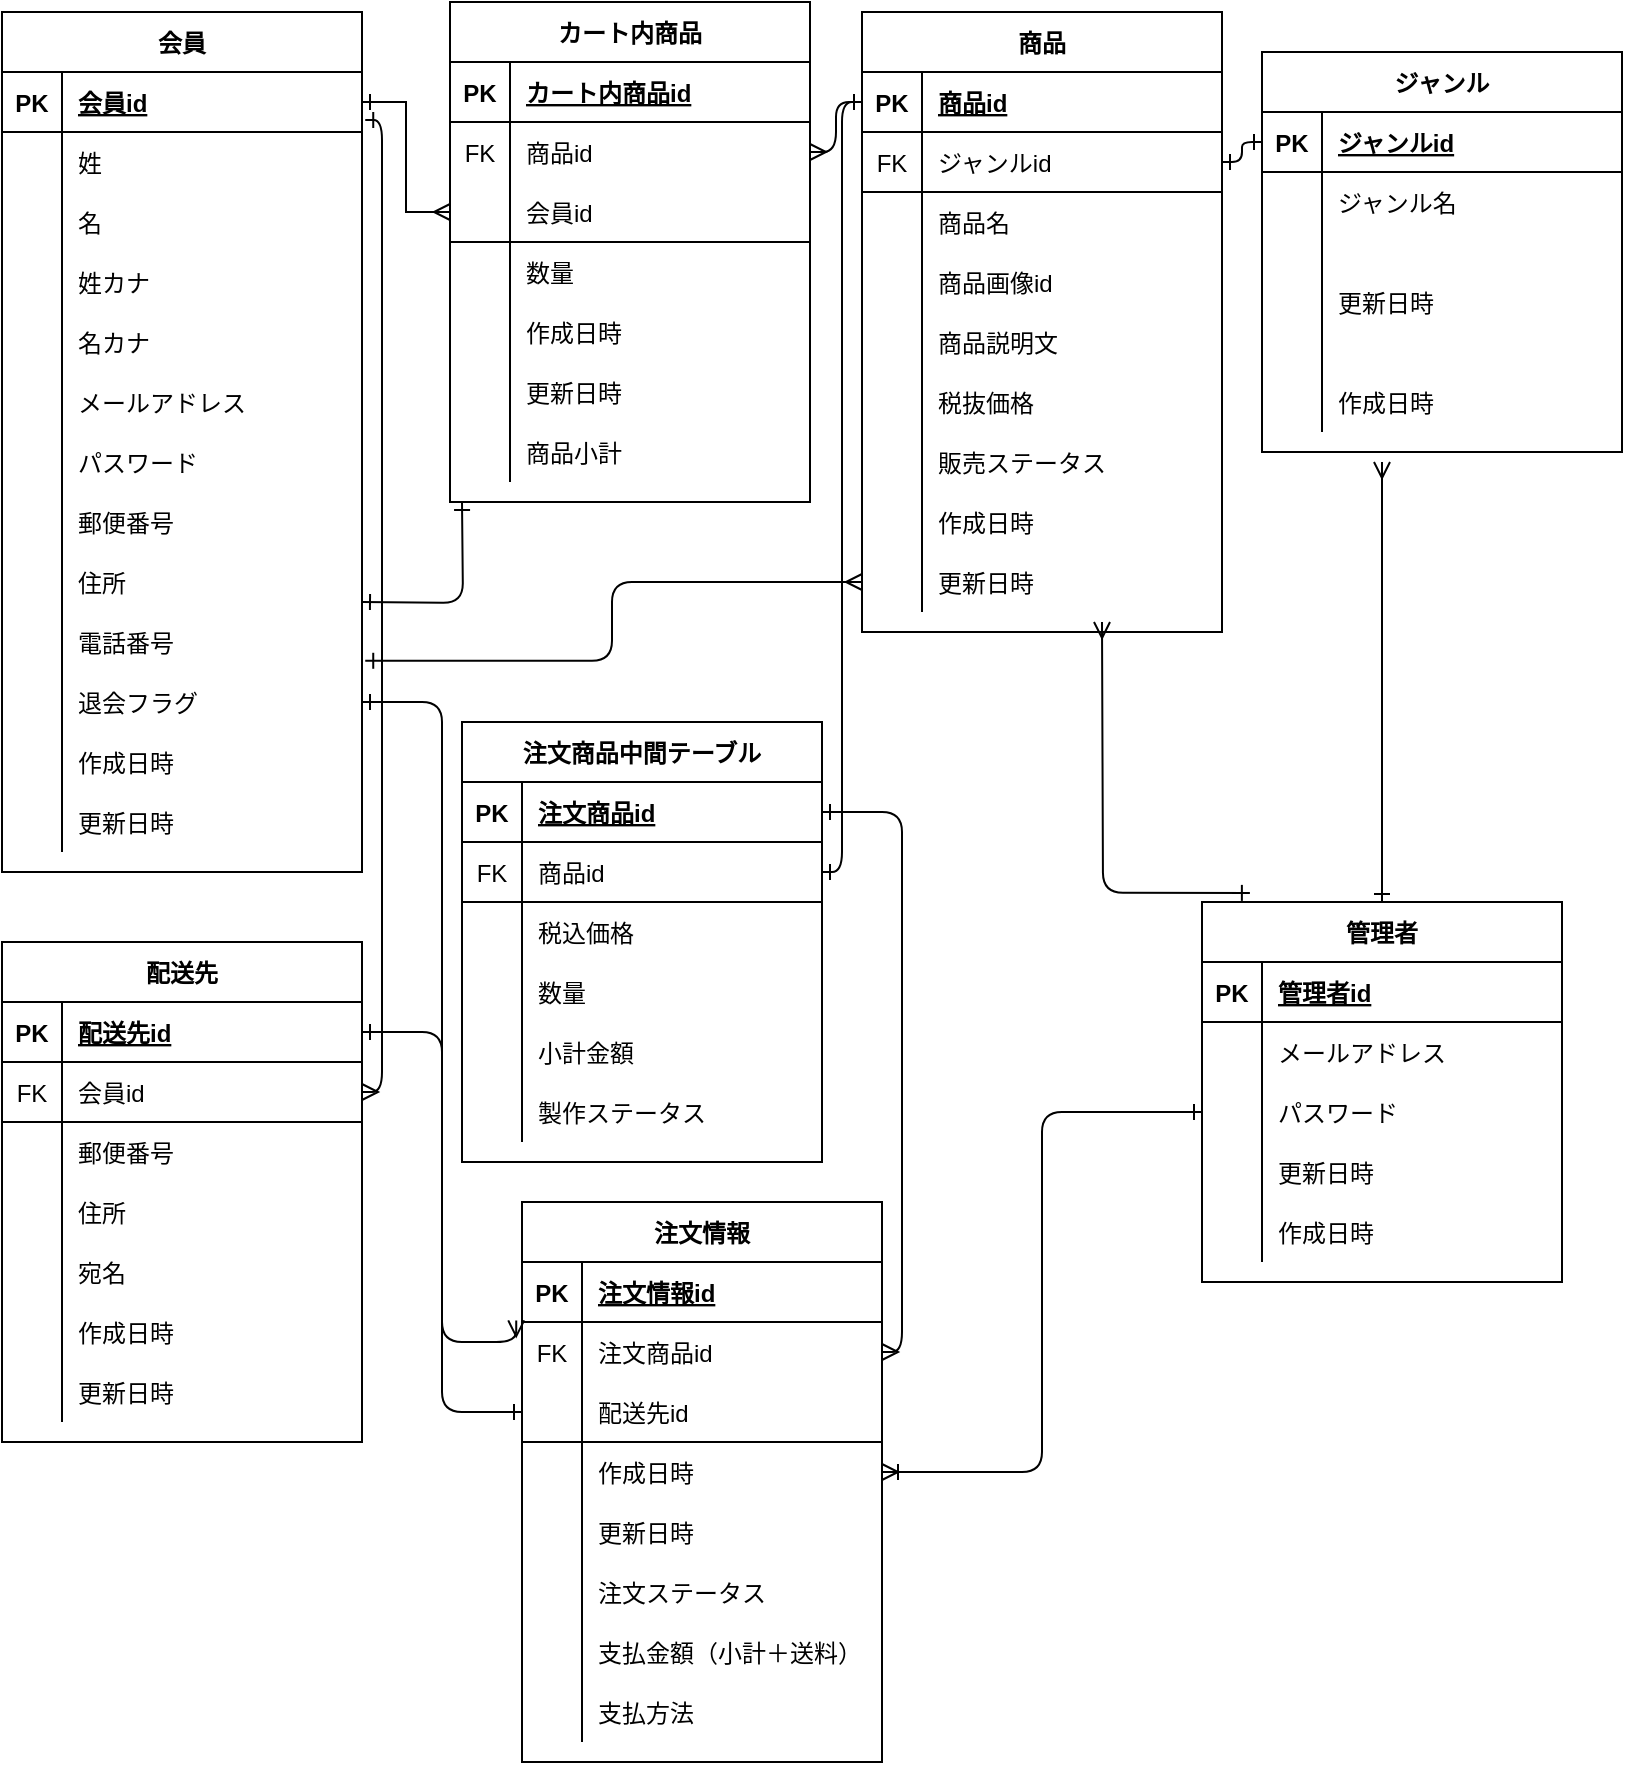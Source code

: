 <mxfile version="14.8.5" type="github">
  <diagram id="K5lIXUT32p8uXnv0bPLn" name="Page-1">
    <mxGraphModel dx="1221" dy="644" grid="1" gridSize="10" guides="1" tooltips="1" connect="1" arrows="1" fold="1" page="1" pageScale="1" pageWidth="827" pageHeight="1169" math="0" shadow="0">
      <root>
        <mxCell id="0" />
        <mxCell id="1" parent="0" />
        <mxCell id="VPEwx-q7KFhS5goN6XgM-53" value="会員" style="shape=table;startSize=30;container=1;collapsible=1;childLayout=tableLayout;fixedRows=1;rowLines=0;fontStyle=1;align=center;resizeLast=1;" vertex="1" parent="1">
          <mxGeometry x="10" y="25" width="180" height="430" as="geometry" />
        </mxCell>
        <mxCell id="VPEwx-q7KFhS5goN6XgM-54" value="" style="shape=partialRectangle;collapsible=0;dropTarget=0;pointerEvents=0;fillColor=none;top=0;left=0;bottom=1;right=0;points=[[0,0.5],[1,0.5]];portConstraint=eastwest;" vertex="1" parent="VPEwx-q7KFhS5goN6XgM-53">
          <mxGeometry y="30" width="180" height="30" as="geometry" />
        </mxCell>
        <mxCell id="VPEwx-q7KFhS5goN6XgM-55" value="PK" style="shape=partialRectangle;connectable=0;fillColor=none;top=0;left=0;bottom=0;right=0;fontStyle=1;overflow=hidden;" vertex="1" parent="VPEwx-q7KFhS5goN6XgM-54">
          <mxGeometry width="30" height="30" as="geometry" />
        </mxCell>
        <mxCell id="VPEwx-q7KFhS5goN6XgM-56" value="会員id" style="shape=partialRectangle;connectable=0;fillColor=none;top=0;left=0;bottom=0;right=0;align=left;spacingLeft=6;fontStyle=5;overflow=hidden;" vertex="1" parent="VPEwx-q7KFhS5goN6XgM-54">
          <mxGeometry x="30" width="150" height="30" as="geometry" />
        </mxCell>
        <mxCell id="VPEwx-q7KFhS5goN6XgM-57" value="" style="shape=partialRectangle;collapsible=0;dropTarget=0;pointerEvents=0;fillColor=none;top=0;left=0;bottom=0;right=0;points=[[0,0.5],[1,0.5]];portConstraint=eastwest;" vertex="1" parent="VPEwx-q7KFhS5goN6XgM-53">
          <mxGeometry y="60" width="180" height="30" as="geometry" />
        </mxCell>
        <mxCell id="VPEwx-q7KFhS5goN6XgM-58" value="" style="shape=partialRectangle;connectable=0;fillColor=none;top=0;left=0;bottom=0;right=0;editable=1;overflow=hidden;" vertex="1" parent="VPEwx-q7KFhS5goN6XgM-57">
          <mxGeometry width="30" height="30" as="geometry" />
        </mxCell>
        <mxCell id="VPEwx-q7KFhS5goN6XgM-59" value="姓" style="shape=partialRectangle;connectable=0;fillColor=none;top=0;left=0;bottom=0;right=0;align=left;spacingLeft=6;overflow=hidden;" vertex="1" parent="VPEwx-q7KFhS5goN6XgM-57">
          <mxGeometry x="30" width="150" height="30" as="geometry" />
        </mxCell>
        <mxCell id="VPEwx-q7KFhS5goN6XgM-60" value="" style="shape=partialRectangle;collapsible=0;dropTarget=0;pointerEvents=0;fillColor=none;top=0;left=0;bottom=0;right=0;points=[[0,0.5],[1,0.5]];portConstraint=eastwest;" vertex="1" parent="VPEwx-q7KFhS5goN6XgM-53">
          <mxGeometry y="90" width="180" height="30" as="geometry" />
        </mxCell>
        <mxCell id="VPEwx-q7KFhS5goN6XgM-61" value="" style="shape=partialRectangle;connectable=0;fillColor=none;top=0;left=0;bottom=0;right=0;editable=1;overflow=hidden;" vertex="1" parent="VPEwx-q7KFhS5goN6XgM-60">
          <mxGeometry width="30" height="30" as="geometry" />
        </mxCell>
        <mxCell id="VPEwx-q7KFhS5goN6XgM-62" value="名" style="shape=partialRectangle;connectable=0;fillColor=none;top=0;left=0;bottom=0;right=0;align=left;spacingLeft=6;overflow=hidden;" vertex="1" parent="VPEwx-q7KFhS5goN6XgM-60">
          <mxGeometry x="30" width="150" height="30" as="geometry" />
        </mxCell>
        <mxCell id="VPEwx-q7KFhS5goN6XgM-44" value="" style="shape=partialRectangle;collapsible=0;dropTarget=0;pointerEvents=0;fillColor=none;top=0;left=0;bottom=0;right=0;points=[[0,0.5],[1,0.5]];portConstraint=eastwest;" vertex="1" parent="VPEwx-q7KFhS5goN6XgM-53">
          <mxGeometry y="120" width="180" height="30" as="geometry" />
        </mxCell>
        <mxCell id="VPEwx-q7KFhS5goN6XgM-45" value="" style="shape=partialRectangle;connectable=0;fillColor=none;top=0;left=0;bottom=0;right=0;editable=1;overflow=hidden;" vertex="1" parent="VPEwx-q7KFhS5goN6XgM-44">
          <mxGeometry width="30" height="30" as="geometry" />
        </mxCell>
        <mxCell id="VPEwx-q7KFhS5goN6XgM-46" value="姓カナ" style="shape=partialRectangle;connectable=0;fillColor=none;top=0;left=0;bottom=0;right=0;align=left;spacingLeft=6;overflow=hidden;" vertex="1" parent="VPEwx-q7KFhS5goN6XgM-44">
          <mxGeometry x="30" width="150" height="30" as="geometry" />
        </mxCell>
        <mxCell id="VPEwx-q7KFhS5goN6XgM-47" value="" style="shape=partialRectangle;collapsible=0;dropTarget=0;pointerEvents=0;fillColor=none;top=0;left=0;bottom=0;right=0;points=[[0,0.5],[1,0.5]];portConstraint=eastwest;" vertex="1" parent="VPEwx-q7KFhS5goN6XgM-53">
          <mxGeometry y="150" width="180" height="30" as="geometry" />
        </mxCell>
        <mxCell id="VPEwx-q7KFhS5goN6XgM-48" value="" style="shape=partialRectangle;connectable=0;fillColor=none;top=0;left=0;bottom=0;right=0;editable=1;overflow=hidden;" vertex="1" parent="VPEwx-q7KFhS5goN6XgM-47">
          <mxGeometry width="30" height="30" as="geometry" />
        </mxCell>
        <mxCell id="VPEwx-q7KFhS5goN6XgM-49" value="名カナ" style="shape=partialRectangle;connectable=0;fillColor=none;top=0;left=0;bottom=0;right=0;align=left;spacingLeft=6;overflow=hidden;" vertex="1" parent="VPEwx-q7KFhS5goN6XgM-47">
          <mxGeometry x="30" width="150" height="30" as="geometry" />
        </mxCell>
        <mxCell id="VPEwx-q7KFhS5goN6XgM-50" value="" style="shape=partialRectangle;collapsible=0;dropTarget=0;pointerEvents=0;fillColor=none;top=0;left=0;bottom=0;right=0;points=[[0,0.5],[1,0.5]];portConstraint=eastwest;" vertex="1" parent="VPEwx-q7KFhS5goN6XgM-53">
          <mxGeometry y="180" width="180" height="30" as="geometry" />
        </mxCell>
        <mxCell id="VPEwx-q7KFhS5goN6XgM-51" value="" style="shape=partialRectangle;connectable=0;fillColor=none;top=0;left=0;bottom=0;right=0;editable=1;overflow=hidden;" vertex="1" parent="VPEwx-q7KFhS5goN6XgM-50">
          <mxGeometry width="30" height="30" as="geometry" />
        </mxCell>
        <mxCell id="VPEwx-q7KFhS5goN6XgM-52" value="メールアドレス" style="shape=partialRectangle;connectable=0;fillColor=none;top=0;left=0;bottom=0;right=0;align=left;spacingLeft=6;overflow=hidden;" vertex="1" parent="VPEwx-q7KFhS5goN6XgM-50">
          <mxGeometry x="30" width="150" height="30" as="geometry" />
        </mxCell>
        <mxCell id="VPEwx-q7KFhS5goN6XgM-218" style="shape=partialRectangle;collapsible=0;dropTarget=0;pointerEvents=0;fillColor=none;top=0;left=0;bottom=0;right=0;points=[[0,0.5],[1,0.5]];portConstraint=eastwest;" vertex="1" parent="VPEwx-q7KFhS5goN6XgM-53">
          <mxGeometry y="210" width="180" height="30" as="geometry" />
        </mxCell>
        <mxCell id="VPEwx-q7KFhS5goN6XgM-219" style="shape=partialRectangle;connectable=0;fillColor=none;top=0;left=0;bottom=0;right=0;editable=1;overflow=hidden;" vertex="1" parent="VPEwx-q7KFhS5goN6XgM-218">
          <mxGeometry width="30" height="30" as="geometry" />
        </mxCell>
        <mxCell id="VPEwx-q7KFhS5goN6XgM-220" value="パスワード" style="shape=partialRectangle;connectable=0;fillColor=none;top=0;left=0;bottom=0;right=0;align=left;spacingLeft=6;overflow=hidden;" vertex="1" parent="VPEwx-q7KFhS5goN6XgM-218">
          <mxGeometry x="30" width="150" height="30" as="geometry" />
        </mxCell>
        <mxCell id="VPEwx-q7KFhS5goN6XgM-215" style="shape=partialRectangle;collapsible=0;dropTarget=0;pointerEvents=0;fillColor=none;top=0;left=0;bottom=0;right=0;points=[[0,0.5],[1,0.5]];portConstraint=eastwest;" vertex="1" parent="VPEwx-q7KFhS5goN6XgM-53">
          <mxGeometry y="240" width="180" height="30" as="geometry" />
        </mxCell>
        <mxCell id="VPEwx-q7KFhS5goN6XgM-216" style="shape=partialRectangle;connectable=0;fillColor=none;top=0;left=0;bottom=0;right=0;editable=1;overflow=hidden;" vertex="1" parent="VPEwx-q7KFhS5goN6XgM-215">
          <mxGeometry width="30" height="30" as="geometry" />
        </mxCell>
        <mxCell id="VPEwx-q7KFhS5goN6XgM-217" value="郵便番号" style="shape=partialRectangle;connectable=0;fillColor=none;top=0;left=0;bottom=0;right=0;align=left;spacingLeft=6;overflow=hidden;" vertex="1" parent="VPEwx-q7KFhS5goN6XgM-215">
          <mxGeometry x="30" width="150" height="30" as="geometry" />
        </mxCell>
        <mxCell id="VPEwx-q7KFhS5goN6XgM-212" style="shape=partialRectangle;collapsible=0;dropTarget=0;pointerEvents=0;fillColor=none;top=0;left=0;bottom=0;right=0;points=[[0,0.5],[1,0.5]];portConstraint=eastwest;" vertex="1" parent="VPEwx-q7KFhS5goN6XgM-53">
          <mxGeometry y="270" width="180" height="30" as="geometry" />
        </mxCell>
        <mxCell id="VPEwx-q7KFhS5goN6XgM-213" style="shape=partialRectangle;connectable=0;fillColor=none;top=0;left=0;bottom=0;right=0;editable=1;overflow=hidden;" vertex="1" parent="VPEwx-q7KFhS5goN6XgM-212">
          <mxGeometry width="30" height="30" as="geometry" />
        </mxCell>
        <mxCell id="VPEwx-q7KFhS5goN6XgM-214" value="住所" style="shape=partialRectangle;connectable=0;fillColor=none;top=0;left=0;bottom=0;right=0;align=left;spacingLeft=6;overflow=hidden;" vertex="1" parent="VPEwx-q7KFhS5goN6XgM-212">
          <mxGeometry x="30" width="150" height="30" as="geometry" />
        </mxCell>
        <mxCell id="VPEwx-q7KFhS5goN6XgM-221" style="shape=partialRectangle;collapsible=0;dropTarget=0;pointerEvents=0;fillColor=none;top=0;left=0;bottom=0;right=0;points=[[0,0.5],[1,0.5]];portConstraint=eastwest;" vertex="1" parent="VPEwx-q7KFhS5goN6XgM-53">
          <mxGeometry y="300" width="180" height="30" as="geometry" />
        </mxCell>
        <mxCell id="VPEwx-q7KFhS5goN6XgM-222" style="shape=partialRectangle;connectable=0;fillColor=none;top=0;left=0;bottom=0;right=0;editable=1;overflow=hidden;" vertex="1" parent="VPEwx-q7KFhS5goN6XgM-221">
          <mxGeometry width="30" height="30" as="geometry" />
        </mxCell>
        <mxCell id="VPEwx-q7KFhS5goN6XgM-223" value="電話番号" style="shape=partialRectangle;connectable=0;fillColor=none;top=0;left=0;bottom=0;right=0;align=left;spacingLeft=6;overflow=hidden;" vertex="1" parent="VPEwx-q7KFhS5goN6XgM-221">
          <mxGeometry x="30" width="150" height="30" as="geometry" />
        </mxCell>
        <mxCell id="VPEwx-q7KFhS5goN6XgM-63" value="" style="shape=partialRectangle;collapsible=0;dropTarget=0;pointerEvents=0;fillColor=none;top=0;left=0;bottom=0;right=0;points=[[0,0.5],[1,0.5]];portConstraint=eastwest;" vertex="1" parent="VPEwx-q7KFhS5goN6XgM-53">
          <mxGeometry y="330" width="180" height="30" as="geometry" />
        </mxCell>
        <mxCell id="VPEwx-q7KFhS5goN6XgM-64" value="" style="shape=partialRectangle;connectable=0;fillColor=none;top=0;left=0;bottom=0;right=0;editable=1;overflow=hidden;" vertex="1" parent="VPEwx-q7KFhS5goN6XgM-63">
          <mxGeometry width="30" height="30" as="geometry" />
        </mxCell>
        <mxCell id="VPEwx-q7KFhS5goN6XgM-65" value="退会フラグ" style="shape=partialRectangle;connectable=0;fillColor=none;top=0;left=0;bottom=0;right=0;align=left;spacingLeft=6;overflow=hidden;" vertex="1" parent="VPEwx-q7KFhS5goN6XgM-63">
          <mxGeometry x="30" width="150" height="30" as="geometry" />
        </mxCell>
        <mxCell id="VPEwx-q7KFhS5goN6XgM-224" style="shape=partialRectangle;collapsible=0;dropTarget=0;pointerEvents=0;fillColor=none;top=0;left=0;bottom=0;right=0;points=[[0,0.5],[1,0.5]];portConstraint=eastwest;" vertex="1" parent="VPEwx-q7KFhS5goN6XgM-53">
          <mxGeometry y="360" width="180" height="30" as="geometry" />
        </mxCell>
        <mxCell id="VPEwx-q7KFhS5goN6XgM-225" style="shape=partialRectangle;connectable=0;fillColor=none;top=0;left=0;bottom=0;right=0;editable=1;overflow=hidden;" vertex="1" parent="VPEwx-q7KFhS5goN6XgM-224">
          <mxGeometry width="30" height="30" as="geometry" />
        </mxCell>
        <mxCell id="VPEwx-q7KFhS5goN6XgM-226" value="作成日時" style="shape=partialRectangle;connectable=0;fillColor=none;top=0;left=0;bottom=0;right=0;align=left;spacingLeft=6;overflow=hidden;" vertex="1" parent="VPEwx-q7KFhS5goN6XgM-224">
          <mxGeometry x="30" width="150" height="30" as="geometry" />
        </mxCell>
        <mxCell id="VPEwx-q7KFhS5goN6XgM-227" style="shape=partialRectangle;collapsible=0;dropTarget=0;pointerEvents=0;fillColor=none;top=0;left=0;bottom=0;right=0;points=[[0,0.5],[1,0.5]];portConstraint=eastwest;" vertex="1" parent="VPEwx-q7KFhS5goN6XgM-53">
          <mxGeometry y="390" width="180" height="30" as="geometry" />
        </mxCell>
        <mxCell id="VPEwx-q7KFhS5goN6XgM-228" style="shape=partialRectangle;connectable=0;fillColor=none;top=0;left=0;bottom=0;right=0;editable=1;overflow=hidden;" vertex="1" parent="VPEwx-q7KFhS5goN6XgM-227">
          <mxGeometry width="30" height="30" as="geometry" />
        </mxCell>
        <mxCell id="VPEwx-q7KFhS5goN6XgM-229" value="更新日時" style="shape=partialRectangle;connectable=0;fillColor=none;top=0;left=0;bottom=0;right=0;align=left;spacingLeft=6;overflow=hidden;" vertex="1" parent="VPEwx-q7KFhS5goN6XgM-227">
          <mxGeometry x="30" width="150" height="30" as="geometry" />
        </mxCell>
        <mxCell id="VPEwx-q7KFhS5goN6XgM-105" value="配送先" style="shape=table;startSize=30;container=1;collapsible=1;childLayout=tableLayout;fixedRows=1;rowLines=0;fontStyle=1;align=center;resizeLast=1;" vertex="1" parent="1">
          <mxGeometry x="10" y="490" width="180" height="250" as="geometry" />
        </mxCell>
        <mxCell id="VPEwx-q7KFhS5goN6XgM-106" value="" style="shape=partialRectangle;collapsible=0;dropTarget=0;pointerEvents=0;fillColor=none;top=0;left=0;bottom=1;right=0;points=[[0,0.5],[1,0.5]];portConstraint=eastwest;" vertex="1" parent="VPEwx-q7KFhS5goN6XgM-105">
          <mxGeometry y="30" width="180" height="30" as="geometry" />
        </mxCell>
        <mxCell id="VPEwx-q7KFhS5goN6XgM-107" value="PK" style="shape=partialRectangle;connectable=0;fillColor=none;top=0;left=0;bottom=0;right=0;fontStyle=1;overflow=hidden;" vertex="1" parent="VPEwx-q7KFhS5goN6XgM-106">
          <mxGeometry width="30" height="30" as="geometry" />
        </mxCell>
        <mxCell id="VPEwx-q7KFhS5goN6XgM-108" value="配送先id" style="shape=partialRectangle;connectable=0;fillColor=none;top=0;left=0;bottom=0;right=0;align=left;spacingLeft=6;fontStyle=5;overflow=hidden;" vertex="1" parent="VPEwx-q7KFhS5goN6XgM-106">
          <mxGeometry x="30" width="150" height="30" as="geometry" />
        </mxCell>
        <mxCell id="VPEwx-q7KFhS5goN6XgM-240" value="" style="shape=partialRectangle;collapsible=0;dropTarget=0;pointerEvents=0;fillColor=none;top=0;left=0;bottom=1;right=0;points=[[0,0.5],[1,0.5]];portConstraint=eastwest;" vertex="1" parent="VPEwx-q7KFhS5goN6XgM-105">
          <mxGeometry y="60" width="180" height="30" as="geometry" />
        </mxCell>
        <mxCell id="VPEwx-q7KFhS5goN6XgM-241" value="FK" style="shape=partialRectangle;connectable=0;fillColor=none;top=0;left=0;bottom=0;right=0;fontStyle=0;overflow=hidden;" vertex="1" parent="VPEwx-q7KFhS5goN6XgM-240">
          <mxGeometry width="30" height="30" as="geometry" />
        </mxCell>
        <mxCell id="VPEwx-q7KFhS5goN6XgM-242" value="会員id" style="shape=partialRectangle;connectable=0;fillColor=none;top=0;left=0;bottom=0;right=0;align=left;spacingLeft=6;fontStyle=0;overflow=hidden;" vertex="1" parent="VPEwx-q7KFhS5goN6XgM-240">
          <mxGeometry x="30" width="150" height="30" as="geometry" />
        </mxCell>
        <mxCell id="VPEwx-q7KFhS5goN6XgM-243" value="" style="shape=partialRectangle;collapsible=0;dropTarget=0;pointerEvents=0;fillColor=none;top=0;left=0;bottom=0;right=0;points=[[0,0.5],[1,0.5]];portConstraint=eastwest;" vertex="1" parent="VPEwx-q7KFhS5goN6XgM-105">
          <mxGeometry y="90" width="180" height="30" as="geometry" />
        </mxCell>
        <mxCell id="VPEwx-q7KFhS5goN6XgM-244" value="" style="shape=partialRectangle;connectable=0;fillColor=none;top=0;left=0;bottom=0;right=0;editable=1;overflow=hidden;" vertex="1" parent="VPEwx-q7KFhS5goN6XgM-243">
          <mxGeometry width="30" height="30" as="geometry" />
        </mxCell>
        <mxCell id="VPEwx-q7KFhS5goN6XgM-245" value="郵便番号" style="shape=partialRectangle;connectable=0;fillColor=none;top=0;left=0;bottom=0;right=0;align=left;spacingLeft=6;overflow=hidden;" vertex="1" parent="VPEwx-q7KFhS5goN6XgM-243">
          <mxGeometry x="30" width="150" height="30" as="geometry" />
        </mxCell>
        <mxCell id="VPEwx-q7KFhS5goN6XgM-246" value="" style="shape=partialRectangle;collapsible=0;dropTarget=0;pointerEvents=0;fillColor=none;top=0;left=0;bottom=0;right=0;points=[[0,0.5],[1,0.5]];portConstraint=eastwest;" vertex="1" parent="VPEwx-q7KFhS5goN6XgM-105">
          <mxGeometry y="120" width="180" height="30" as="geometry" />
        </mxCell>
        <mxCell id="VPEwx-q7KFhS5goN6XgM-247" value="" style="shape=partialRectangle;connectable=0;fillColor=none;top=0;left=0;bottom=0;right=0;editable=1;overflow=hidden;" vertex="1" parent="VPEwx-q7KFhS5goN6XgM-246">
          <mxGeometry width="30" height="30" as="geometry" />
        </mxCell>
        <mxCell id="VPEwx-q7KFhS5goN6XgM-248" value="住所" style="shape=partialRectangle;connectable=0;fillColor=none;top=0;left=0;bottom=0;right=0;align=left;spacingLeft=6;overflow=hidden;" vertex="1" parent="VPEwx-q7KFhS5goN6XgM-246">
          <mxGeometry x="30" width="150" height="30" as="geometry" />
        </mxCell>
        <mxCell id="VPEwx-q7KFhS5goN6XgM-249" value="" style="shape=partialRectangle;collapsible=0;dropTarget=0;pointerEvents=0;fillColor=none;top=0;left=0;bottom=0;right=0;points=[[0,0.5],[1,0.5]];portConstraint=eastwest;" vertex="1" parent="VPEwx-q7KFhS5goN6XgM-105">
          <mxGeometry y="150" width="180" height="30" as="geometry" />
        </mxCell>
        <mxCell id="VPEwx-q7KFhS5goN6XgM-250" value="" style="shape=partialRectangle;connectable=0;fillColor=none;top=0;left=0;bottom=0;right=0;editable=1;overflow=hidden;" vertex="1" parent="VPEwx-q7KFhS5goN6XgM-249">
          <mxGeometry width="30" height="30" as="geometry" />
        </mxCell>
        <mxCell id="VPEwx-q7KFhS5goN6XgM-251" value="宛名" style="shape=partialRectangle;connectable=0;fillColor=none;top=0;left=0;bottom=0;right=0;align=left;spacingLeft=6;overflow=hidden;" vertex="1" parent="VPEwx-q7KFhS5goN6XgM-249">
          <mxGeometry x="30" width="150" height="30" as="geometry" />
        </mxCell>
        <mxCell id="VPEwx-q7KFhS5goN6XgM-112" value="" style="shape=partialRectangle;collapsible=0;dropTarget=0;pointerEvents=0;fillColor=none;top=0;left=0;bottom=0;right=0;points=[[0,0.5],[1,0.5]];portConstraint=eastwest;" vertex="1" parent="VPEwx-q7KFhS5goN6XgM-105">
          <mxGeometry y="180" width="180" height="30" as="geometry" />
        </mxCell>
        <mxCell id="VPEwx-q7KFhS5goN6XgM-113" value="" style="shape=partialRectangle;connectable=0;fillColor=none;top=0;left=0;bottom=0;right=0;editable=1;overflow=hidden;" vertex="1" parent="VPEwx-q7KFhS5goN6XgM-112">
          <mxGeometry width="30" height="30" as="geometry" />
        </mxCell>
        <mxCell id="VPEwx-q7KFhS5goN6XgM-114" value="作成日時" style="shape=partialRectangle;connectable=0;fillColor=none;top=0;left=0;bottom=0;right=0;align=left;spacingLeft=6;overflow=hidden;" vertex="1" parent="VPEwx-q7KFhS5goN6XgM-112">
          <mxGeometry x="30" width="150" height="30" as="geometry" />
        </mxCell>
        <mxCell id="VPEwx-q7KFhS5goN6XgM-115" value="" style="shape=partialRectangle;collapsible=0;dropTarget=0;pointerEvents=0;fillColor=none;top=0;left=0;bottom=0;right=0;points=[[0,0.5],[1,0.5]];portConstraint=eastwest;" vertex="1" parent="VPEwx-q7KFhS5goN6XgM-105">
          <mxGeometry y="210" width="180" height="30" as="geometry" />
        </mxCell>
        <mxCell id="VPEwx-q7KFhS5goN6XgM-116" value="" style="shape=partialRectangle;connectable=0;fillColor=none;top=0;left=0;bottom=0;right=0;editable=1;overflow=hidden;" vertex="1" parent="VPEwx-q7KFhS5goN6XgM-115">
          <mxGeometry width="30" height="30" as="geometry" />
        </mxCell>
        <mxCell id="VPEwx-q7KFhS5goN6XgM-117" value="更新日時" style="shape=partialRectangle;connectable=0;fillColor=none;top=0;left=0;bottom=0;right=0;align=left;spacingLeft=6;overflow=hidden;" vertex="1" parent="VPEwx-q7KFhS5goN6XgM-115">
          <mxGeometry x="30" width="150" height="30" as="geometry" />
        </mxCell>
        <mxCell id="VPEwx-q7KFhS5goN6XgM-131" value="管理者" style="shape=table;startSize=30;container=1;collapsible=1;childLayout=tableLayout;fixedRows=1;rowLines=0;fontStyle=1;align=center;resizeLast=1;" vertex="1" parent="1">
          <mxGeometry x="610" y="470" width="180" height="190" as="geometry" />
        </mxCell>
        <mxCell id="VPEwx-q7KFhS5goN6XgM-132" value="" style="shape=partialRectangle;collapsible=0;dropTarget=0;pointerEvents=0;fillColor=none;top=0;left=0;bottom=1;right=0;points=[[0,0.5],[1,0.5]];portConstraint=eastwest;" vertex="1" parent="VPEwx-q7KFhS5goN6XgM-131">
          <mxGeometry y="30" width="180" height="30" as="geometry" />
        </mxCell>
        <mxCell id="VPEwx-q7KFhS5goN6XgM-133" value="PK" style="shape=partialRectangle;connectable=0;fillColor=none;top=0;left=0;bottom=0;right=0;fontStyle=1;overflow=hidden;" vertex="1" parent="VPEwx-q7KFhS5goN6XgM-132">
          <mxGeometry width="30" height="30" as="geometry" />
        </mxCell>
        <mxCell id="VPEwx-q7KFhS5goN6XgM-134" value="管理者id" style="shape=partialRectangle;connectable=0;fillColor=none;top=0;left=0;bottom=0;right=0;align=left;spacingLeft=6;fontStyle=5;overflow=hidden;" vertex="1" parent="VPEwx-q7KFhS5goN6XgM-132">
          <mxGeometry x="30" width="150" height="30" as="geometry" />
        </mxCell>
        <mxCell id="VPEwx-q7KFhS5goN6XgM-135" value="" style="shape=partialRectangle;collapsible=0;dropTarget=0;pointerEvents=0;fillColor=none;top=0;left=0;bottom=0;right=0;points=[[0,0.5],[1,0.5]];portConstraint=eastwest;" vertex="1" parent="VPEwx-q7KFhS5goN6XgM-131">
          <mxGeometry y="60" width="180" height="30" as="geometry" />
        </mxCell>
        <mxCell id="VPEwx-q7KFhS5goN6XgM-136" value="" style="shape=partialRectangle;connectable=0;fillColor=none;top=0;left=0;bottom=0;right=0;editable=1;overflow=hidden;" vertex="1" parent="VPEwx-q7KFhS5goN6XgM-135">
          <mxGeometry width="30" height="30" as="geometry" />
        </mxCell>
        <mxCell id="VPEwx-q7KFhS5goN6XgM-137" value="メールアドレス" style="shape=partialRectangle;connectable=0;fillColor=none;top=0;left=0;bottom=0;right=0;align=left;spacingLeft=6;overflow=hidden;" vertex="1" parent="VPEwx-q7KFhS5goN6XgM-135">
          <mxGeometry x="30" width="150" height="30" as="geometry" />
        </mxCell>
        <mxCell id="VPEwx-q7KFhS5goN6XgM-138" value="" style="shape=partialRectangle;collapsible=0;dropTarget=0;pointerEvents=0;fillColor=none;top=0;left=0;bottom=0;right=0;points=[[0,0.5],[1,0.5]];portConstraint=eastwest;" vertex="1" parent="VPEwx-q7KFhS5goN6XgM-131">
          <mxGeometry y="90" width="180" height="30" as="geometry" />
        </mxCell>
        <mxCell id="VPEwx-q7KFhS5goN6XgM-139" value="" style="shape=partialRectangle;connectable=0;fillColor=none;top=0;left=0;bottom=0;right=0;editable=1;overflow=hidden;" vertex="1" parent="VPEwx-q7KFhS5goN6XgM-138">
          <mxGeometry width="30" height="30" as="geometry" />
        </mxCell>
        <mxCell id="VPEwx-q7KFhS5goN6XgM-140" value="パスワード" style="shape=partialRectangle;connectable=0;fillColor=none;top=0;left=0;bottom=0;right=0;align=left;spacingLeft=6;overflow=hidden;" vertex="1" parent="VPEwx-q7KFhS5goN6XgM-138">
          <mxGeometry x="30" width="150" height="30" as="geometry" />
        </mxCell>
        <mxCell id="VPEwx-q7KFhS5goN6XgM-141" value="" style="shape=partialRectangle;collapsible=0;dropTarget=0;pointerEvents=0;fillColor=none;top=0;left=0;bottom=0;right=0;points=[[0,0.5],[1,0.5]];portConstraint=eastwest;" vertex="1" parent="VPEwx-q7KFhS5goN6XgM-131">
          <mxGeometry y="120" width="180" height="30" as="geometry" />
        </mxCell>
        <mxCell id="VPEwx-q7KFhS5goN6XgM-142" value="" style="shape=partialRectangle;connectable=0;fillColor=none;top=0;left=0;bottom=0;right=0;editable=1;overflow=hidden;" vertex="1" parent="VPEwx-q7KFhS5goN6XgM-141">
          <mxGeometry width="30" height="30" as="geometry" />
        </mxCell>
        <mxCell id="VPEwx-q7KFhS5goN6XgM-143" value="更新日時" style="shape=partialRectangle;connectable=0;fillColor=none;top=0;left=0;bottom=0;right=0;align=left;spacingLeft=6;overflow=hidden;" vertex="1" parent="VPEwx-q7KFhS5goN6XgM-141">
          <mxGeometry x="30" width="150" height="30" as="geometry" />
        </mxCell>
        <mxCell id="VPEwx-q7KFhS5goN6XgM-236" style="shape=partialRectangle;collapsible=0;dropTarget=0;pointerEvents=0;fillColor=none;top=0;left=0;bottom=0;right=0;points=[[0,0.5],[1,0.5]];portConstraint=eastwest;" vertex="1" parent="VPEwx-q7KFhS5goN6XgM-131">
          <mxGeometry y="150" width="180" height="30" as="geometry" />
        </mxCell>
        <mxCell id="VPEwx-q7KFhS5goN6XgM-237" style="shape=partialRectangle;connectable=0;fillColor=none;top=0;left=0;bottom=0;right=0;editable=1;overflow=hidden;" vertex="1" parent="VPEwx-q7KFhS5goN6XgM-236">
          <mxGeometry width="30" height="30" as="geometry" />
        </mxCell>
        <mxCell id="VPEwx-q7KFhS5goN6XgM-238" value="作成日時" style="shape=partialRectangle;connectable=0;fillColor=none;top=0;left=0;bottom=0;right=0;align=left;spacingLeft=6;overflow=hidden;" vertex="1" parent="VPEwx-q7KFhS5goN6XgM-236">
          <mxGeometry x="30" width="150" height="30" as="geometry" />
        </mxCell>
        <mxCell id="VPEwx-q7KFhS5goN6XgM-157" value="注文情報" style="shape=table;startSize=30;container=1;collapsible=1;childLayout=tableLayout;fixedRows=1;rowLines=0;fontStyle=1;align=center;resizeLast=1;" vertex="1" parent="1">
          <mxGeometry x="270" y="620" width="180" height="280" as="geometry" />
        </mxCell>
        <mxCell id="VPEwx-q7KFhS5goN6XgM-158" value="" style="shape=partialRectangle;collapsible=0;dropTarget=0;pointerEvents=0;fillColor=none;top=0;left=0;bottom=1;right=0;points=[[0,0.5],[1,0.5]];portConstraint=eastwest;" vertex="1" parent="VPEwx-q7KFhS5goN6XgM-157">
          <mxGeometry y="30" width="180" height="30" as="geometry" />
        </mxCell>
        <mxCell id="VPEwx-q7KFhS5goN6XgM-159" value="PK" style="shape=partialRectangle;connectable=0;fillColor=none;top=0;left=0;bottom=0;right=0;fontStyle=1;overflow=hidden;" vertex="1" parent="VPEwx-q7KFhS5goN6XgM-158">
          <mxGeometry width="30" height="30" as="geometry" />
        </mxCell>
        <mxCell id="VPEwx-q7KFhS5goN6XgM-160" value="注文情報id" style="shape=partialRectangle;connectable=0;fillColor=none;top=0;left=0;bottom=0;right=0;align=left;spacingLeft=6;fontStyle=5;overflow=hidden;" vertex="1" parent="VPEwx-q7KFhS5goN6XgM-158">
          <mxGeometry x="30" width="150" height="30" as="geometry" />
        </mxCell>
        <mxCell id="VPEwx-q7KFhS5goN6XgM-268" style="shape=partialRectangle;collapsible=0;dropTarget=0;pointerEvents=0;fillColor=none;top=0;left=0;bottom=0;right=0;points=[[0,0.5],[1,0.5]];portConstraint=eastwest;" vertex="1" parent="VPEwx-q7KFhS5goN6XgM-157">
          <mxGeometry y="60" width="180" height="30" as="geometry" />
        </mxCell>
        <mxCell id="VPEwx-q7KFhS5goN6XgM-269" value="FK" style="shape=partialRectangle;connectable=0;fillColor=none;top=0;left=0;bottom=0;right=0;editable=1;overflow=hidden;fontStyle=0" vertex="1" parent="VPEwx-q7KFhS5goN6XgM-268">
          <mxGeometry width="30" height="30" as="geometry" />
        </mxCell>
        <mxCell id="VPEwx-q7KFhS5goN6XgM-270" value="注文商品id" style="shape=partialRectangle;connectable=0;fillColor=none;top=0;left=0;bottom=0;right=0;align=left;spacingLeft=6;overflow=hidden;" vertex="1" parent="VPEwx-q7KFhS5goN6XgM-268">
          <mxGeometry x="30" width="150" height="30" as="geometry" />
        </mxCell>
        <mxCell id="VPEwx-q7KFhS5goN6XgM-293" value="" style="shape=partialRectangle;collapsible=0;dropTarget=0;pointerEvents=0;fillColor=none;top=0;left=0;bottom=1;right=0;points=[[0,0.5],[1,0.5]];portConstraint=eastwest;" vertex="1" parent="VPEwx-q7KFhS5goN6XgM-157">
          <mxGeometry y="90" width="180" height="30" as="geometry" />
        </mxCell>
        <mxCell id="VPEwx-q7KFhS5goN6XgM-294" value="" style="shape=partialRectangle;connectable=0;fillColor=none;top=0;left=0;bottom=0;right=0;fontStyle=1;overflow=hidden;" vertex="1" parent="VPEwx-q7KFhS5goN6XgM-293">
          <mxGeometry width="30" height="30" as="geometry" />
        </mxCell>
        <mxCell id="VPEwx-q7KFhS5goN6XgM-295" value="配送先id" style="shape=partialRectangle;connectable=0;fillColor=none;top=0;left=0;bottom=0;right=0;align=left;spacingLeft=6;fontStyle=0;overflow=hidden;" vertex="1" parent="VPEwx-q7KFhS5goN6XgM-293">
          <mxGeometry x="30" width="150" height="30" as="geometry" />
        </mxCell>
        <mxCell id="VPEwx-q7KFhS5goN6XgM-305" style="shape=partialRectangle;collapsible=0;dropTarget=0;pointerEvents=0;fillColor=none;top=0;left=0;bottom=0;right=0;points=[[0,0.5],[1,0.5]];portConstraint=eastwest;" vertex="1" parent="VPEwx-q7KFhS5goN6XgM-157">
          <mxGeometry y="120" width="180" height="30" as="geometry" />
        </mxCell>
        <mxCell id="VPEwx-q7KFhS5goN6XgM-306" style="shape=partialRectangle;connectable=0;fillColor=none;top=0;left=0;bottom=0;right=0;editable=1;overflow=hidden;" vertex="1" parent="VPEwx-q7KFhS5goN6XgM-305">
          <mxGeometry width="30" height="30" as="geometry" />
        </mxCell>
        <mxCell id="VPEwx-q7KFhS5goN6XgM-307" value="作成日時" style="shape=partialRectangle;connectable=0;fillColor=none;top=0;left=0;bottom=0;right=0;align=left;spacingLeft=6;overflow=hidden;" vertex="1" parent="VPEwx-q7KFhS5goN6XgM-305">
          <mxGeometry x="30" width="150" height="30" as="geometry" />
        </mxCell>
        <mxCell id="VPEwx-q7KFhS5goN6XgM-308" style="shape=partialRectangle;collapsible=0;dropTarget=0;pointerEvents=0;fillColor=none;top=0;left=0;bottom=0;right=0;points=[[0,0.5],[1,0.5]];portConstraint=eastwest;" vertex="1" parent="VPEwx-q7KFhS5goN6XgM-157">
          <mxGeometry y="150" width="180" height="30" as="geometry" />
        </mxCell>
        <mxCell id="VPEwx-q7KFhS5goN6XgM-309" style="shape=partialRectangle;connectable=0;fillColor=none;top=0;left=0;bottom=0;right=0;editable=1;overflow=hidden;" vertex="1" parent="VPEwx-q7KFhS5goN6XgM-308">
          <mxGeometry width="30" height="30" as="geometry" />
        </mxCell>
        <mxCell id="VPEwx-q7KFhS5goN6XgM-310" value="更新日時" style="shape=partialRectangle;connectable=0;fillColor=none;top=0;left=0;bottom=0;right=0;align=left;spacingLeft=6;overflow=hidden;" vertex="1" parent="VPEwx-q7KFhS5goN6XgM-308">
          <mxGeometry x="30" width="150" height="30" as="geometry" />
        </mxCell>
        <mxCell id="VPEwx-q7KFhS5goN6XgM-338" style="shape=partialRectangle;collapsible=0;dropTarget=0;pointerEvents=0;fillColor=none;top=0;left=0;bottom=0;right=0;points=[[0,0.5],[1,0.5]];portConstraint=eastwest;" vertex="1" parent="VPEwx-q7KFhS5goN6XgM-157">
          <mxGeometry y="180" width="180" height="30" as="geometry" />
        </mxCell>
        <mxCell id="VPEwx-q7KFhS5goN6XgM-339" style="shape=partialRectangle;connectable=0;fillColor=none;top=0;left=0;bottom=0;right=0;editable=1;overflow=hidden;" vertex="1" parent="VPEwx-q7KFhS5goN6XgM-338">
          <mxGeometry width="30" height="30" as="geometry" />
        </mxCell>
        <mxCell id="VPEwx-q7KFhS5goN6XgM-340" value="注文ステータス" style="shape=partialRectangle;connectable=0;fillColor=none;top=0;left=0;bottom=0;right=0;align=left;spacingLeft=6;overflow=hidden;" vertex="1" parent="VPEwx-q7KFhS5goN6XgM-338">
          <mxGeometry x="30" width="150" height="30" as="geometry" />
        </mxCell>
        <mxCell id="VPEwx-q7KFhS5goN6XgM-161" value="" style="shape=partialRectangle;collapsible=0;dropTarget=0;pointerEvents=0;fillColor=none;top=0;left=0;bottom=0;right=0;points=[[0,0.5],[1,0.5]];portConstraint=eastwest;" vertex="1" parent="VPEwx-q7KFhS5goN6XgM-157">
          <mxGeometry y="210" width="180" height="30" as="geometry" />
        </mxCell>
        <mxCell id="VPEwx-q7KFhS5goN6XgM-162" value="" style="shape=partialRectangle;connectable=0;fillColor=none;top=0;left=0;bottom=0;right=0;editable=1;overflow=hidden;" vertex="1" parent="VPEwx-q7KFhS5goN6XgM-161">
          <mxGeometry width="30" height="30" as="geometry" />
        </mxCell>
        <mxCell id="VPEwx-q7KFhS5goN6XgM-163" value="支払金額（小計＋送料）" style="shape=partialRectangle;connectable=0;fillColor=none;top=0;left=0;bottom=0;right=0;align=left;spacingLeft=6;overflow=hidden;" vertex="1" parent="VPEwx-q7KFhS5goN6XgM-161">
          <mxGeometry x="30" width="150" height="30" as="geometry" />
        </mxCell>
        <mxCell id="VPEwx-q7KFhS5goN6XgM-164" value="" style="shape=partialRectangle;collapsible=0;dropTarget=0;pointerEvents=0;fillColor=none;top=0;left=0;bottom=0;right=0;points=[[0,0.5],[1,0.5]];portConstraint=eastwest;" vertex="1" parent="VPEwx-q7KFhS5goN6XgM-157">
          <mxGeometry y="240" width="180" height="30" as="geometry" />
        </mxCell>
        <mxCell id="VPEwx-q7KFhS5goN6XgM-165" value="" style="shape=partialRectangle;connectable=0;fillColor=none;top=0;left=0;bottom=0;right=0;editable=1;overflow=hidden;" vertex="1" parent="VPEwx-q7KFhS5goN6XgM-164">
          <mxGeometry width="30" height="30" as="geometry" />
        </mxCell>
        <mxCell id="VPEwx-q7KFhS5goN6XgM-166" value="支払方法" style="shape=partialRectangle;connectable=0;fillColor=none;top=0;left=0;bottom=0;right=0;align=left;spacingLeft=6;overflow=hidden;" vertex="1" parent="VPEwx-q7KFhS5goN6XgM-164">
          <mxGeometry x="30" width="150" height="30" as="geometry" />
        </mxCell>
        <mxCell id="VPEwx-q7KFhS5goN6XgM-170" value="ジャンル" style="shape=table;startSize=30;container=1;collapsible=1;childLayout=tableLayout;fixedRows=1;rowLines=0;fontStyle=1;align=center;resizeLast=1;" vertex="1" parent="1">
          <mxGeometry x="640" y="45" width="180" height="200" as="geometry" />
        </mxCell>
        <mxCell id="VPEwx-q7KFhS5goN6XgM-171" value="" style="shape=partialRectangle;collapsible=0;dropTarget=0;pointerEvents=0;fillColor=none;top=0;left=0;bottom=1;right=0;points=[[0,0.5],[1,0.5]];portConstraint=eastwest;" vertex="1" parent="VPEwx-q7KFhS5goN6XgM-170">
          <mxGeometry y="30" width="180" height="30" as="geometry" />
        </mxCell>
        <mxCell id="VPEwx-q7KFhS5goN6XgM-172" value="PK" style="shape=partialRectangle;connectable=0;fillColor=none;top=0;left=0;bottom=0;right=0;fontStyle=1;overflow=hidden;" vertex="1" parent="VPEwx-q7KFhS5goN6XgM-171">
          <mxGeometry width="30" height="30" as="geometry" />
        </mxCell>
        <mxCell id="VPEwx-q7KFhS5goN6XgM-173" value="ジャンルid" style="shape=partialRectangle;connectable=0;fillColor=none;top=0;left=0;bottom=0;right=0;align=left;spacingLeft=6;fontStyle=5;overflow=hidden;" vertex="1" parent="VPEwx-q7KFhS5goN6XgM-171">
          <mxGeometry x="30" width="150" height="30" as="geometry" />
        </mxCell>
        <mxCell id="VPEwx-q7KFhS5goN6XgM-174" value="" style="shape=partialRectangle;collapsible=0;dropTarget=0;pointerEvents=0;fillColor=none;top=0;left=0;bottom=0;right=0;points=[[0,0.5],[1,0.5]];portConstraint=eastwest;" vertex="1" parent="VPEwx-q7KFhS5goN6XgM-170">
          <mxGeometry y="60" width="180" height="30" as="geometry" />
        </mxCell>
        <mxCell id="VPEwx-q7KFhS5goN6XgM-175" value="" style="shape=partialRectangle;connectable=0;fillColor=none;top=0;left=0;bottom=0;right=0;editable=1;overflow=hidden;" vertex="1" parent="VPEwx-q7KFhS5goN6XgM-174">
          <mxGeometry width="30" height="30" as="geometry" />
        </mxCell>
        <mxCell id="VPEwx-q7KFhS5goN6XgM-176" value="ジャンル名" style="shape=partialRectangle;connectable=0;fillColor=none;top=0;left=0;bottom=0;right=0;align=left;spacingLeft=6;overflow=hidden;" vertex="1" parent="VPEwx-q7KFhS5goN6XgM-174">
          <mxGeometry x="30" width="150" height="30" as="geometry" />
        </mxCell>
        <mxCell id="VPEwx-q7KFhS5goN6XgM-177" value="" style="shape=partialRectangle;collapsible=0;dropTarget=0;pointerEvents=0;fillColor=none;top=0;left=0;bottom=0;right=0;points=[[0,0.5],[1,0.5]];portConstraint=eastwest;" vertex="1" parent="VPEwx-q7KFhS5goN6XgM-170">
          <mxGeometry y="90" width="180" height="70" as="geometry" />
        </mxCell>
        <mxCell id="VPEwx-q7KFhS5goN6XgM-178" value="" style="shape=partialRectangle;connectable=0;fillColor=none;top=0;left=0;bottom=0;right=0;editable=1;overflow=hidden;" vertex="1" parent="VPEwx-q7KFhS5goN6XgM-177">
          <mxGeometry width="30" height="70" as="geometry" />
        </mxCell>
        <mxCell id="VPEwx-q7KFhS5goN6XgM-179" value="更新日時" style="shape=partialRectangle;connectable=0;fillColor=none;top=0;left=0;bottom=0;right=0;align=left;spacingLeft=6;overflow=hidden;" vertex="1" parent="VPEwx-q7KFhS5goN6XgM-177">
          <mxGeometry x="30" width="150" height="70" as="geometry" />
        </mxCell>
        <mxCell id="VPEwx-q7KFhS5goN6XgM-180" value="" style="shape=partialRectangle;collapsible=0;dropTarget=0;pointerEvents=0;fillColor=none;top=0;left=0;bottom=0;right=0;points=[[0,0.5],[1,0.5]];portConstraint=eastwest;" vertex="1" parent="VPEwx-q7KFhS5goN6XgM-170">
          <mxGeometry y="160" width="180" height="30" as="geometry" />
        </mxCell>
        <mxCell id="VPEwx-q7KFhS5goN6XgM-181" value="" style="shape=partialRectangle;connectable=0;fillColor=none;top=0;left=0;bottom=0;right=0;editable=1;overflow=hidden;" vertex="1" parent="VPEwx-q7KFhS5goN6XgM-180">
          <mxGeometry width="30" height="30" as="geometry" />
        </mxCell>
        <mxCell id="VPEwx-q7KFhS5goN6XgM-182" value="作成日時" style="shape=partialRectangle;connectable=0;fillColor=none;top=0;left=0;bottom=0;right=0;align=left;spacingLeft=6;overflow=hidden;" vertex="1" parent="VPEwx-q7KFhS5goN6XgM-180">
          <mxGeometry x="30" width="150" height="30" as="geometry" />
        </mxCell>
        <mxCell id="VPEwx-q7KFhS5goN6XgM-183" value="商品" style="shape=table;startSize=30;container=1;collapsible=1;childLayout=tableLayout;fixedRows=1;rowLines=0;fontStyle=1;align=center;resizeLast=1;" vertex="1" parent="1">
          <mxGeometry x="440" y="25" width="180" height="310" as="geometry" />
        </mxCell>
        <mxCell id="VPEwx-q7KFhS5goN6XgM-184" value="" style="shape=partialRectangle;collapsible=0;dropTarget=0;pointerEvents=0;fillColor=none;top=0;left=0;bottom=1;right=0;points=[[0,0.5],[1,0.5]];portConstraint=eastwest;" vertex="1" parent="VPEwx-q7KFhS5goN6XgM-183">
          <mxGeometry y="30" width="180" height="30" as="geometry" />
        </mxCell>
        <mxCell id="VPEwx-q7KFhS5goN6XgM-185" value="PK" style="shape=partialRectangle;connectable=0;fillColor=none;top=0;left=0;bottom=0;right=0;fontStyle=1;overflow=hidden;" vertex="1" parent="VPEwx-q7KFhS5goN6XgM-184">
          <mxGeometry width="30" height="30" as="geometry" />
        </mxCell>
        <mxCell id="VPEwx-q7KFhS5goN6XgM-186" value="商品id" style="shape=partialRectangle;connectable=0;fillColor=none;top=0;left=0;bottom=0;right=0;align=left;spacingLeft=6;fontStyle=5;overflow=hidden;" vertex="1" parent="VPEwx-q7KFhS5goN6XgM-184">
          <mxGeometry x="30" width="150" height="30" as="geometry" />
        </mxCell>
        <mxCell id="VPEwx-q7KFhS5goN6XgM-15" value="" style="shape=partialRectangle;collapsible=0;dropTarget=0;pointerEvents=0;fillColor=none;top=0;left=0;bottom=1;right=0;points=[[0,0.5],[1,0.5]];portConstraint=eastwest;" vertex="1" parent="VPEwx-q7KFhS5goN6XgM-183">
          <mxGeometry y="60" width="180" height="30" as="geometry" />
        </mxCell>
        <mxCell id="VPEwx-q7KFhS5goN6XgM-16" value="FK" style="shape=partialRectangle;connectable=0;fillColor=none;top=0;left=0;bottom=0;right=0;fontStyle=0;overflow=hidden;" vertex="1" parent="VPEwx-q7KFhS5goN6XgM-15">
          <mxGeometry width="30" height="30" as="geometry" />
        </mxCell>
        <mxCell id="VPEwx-q7KFhS5goN6XgM-17" value="ジャンルid" style="shape=partialRectangle;connectable=0;fillColor=none;top=0;left=0;bottom=0;right=0;align=left;spacingLeft=6;fontStyle=0;overflow=hidden;" vertex="1" parent="VPEwx-q7KFhS5goN6XgM-15">
          <mxGeometry x="30" width="150" height="30" as="geometry" />
        </mxCell>
        <mxCell id="VPEwx-q7KFhS5goN6XgM-18" value="" style="shape=partialRectangle;collapsible=0;dropTarget=0;pointerEvents=0;fillColor=none;top=0;left=0;bottom=0;right=0;points=[[0,0.5],[1,0.5]];portConstraint=eastwest;" vertex="1" parent="VPEwx-q7KFhS5goN6XgM-183">
          <mxGeometry y="90" width="180" height="30" as="geometry" />
        </mxCell>
        <mxCell id="VPEwx-q7KFhS5goN6XgM-19" value="" style="shape=partialRectangle;connectable=0;fillColor=none;top=0;left=0;bottom=0;right=0;editable=1;overflow=hidden;" vertex="1" parent="VPEwx-q7KFhS5goN6XgM-18">
          <mxGeometry width="30" height="30" as="geometry" />
        </mxCell>
        <mxCell id="VPEwx-q7KFhS5goN6XgM-20" value="商品名" style="shape=partialRectangle;connectable=0;fillColor=none;top=0;left=0;bottom=0;right=0;align=left;spacingLeft=6;overflow=hidden;" vertex="1" parent="VPEwx-q7KFhS5goN6XgM-18">
          <mxGeometry x="30" width="150" height="30" as="geometry" />
        </mxCell>
        <mxCell id="VPEwx-q7KFhS5goN6XgM-21" value="" style="shape=partialRectangle;collapsible=0;dropTarget=0;pointerEvents=0;fillColor=none;top=0;left=0;bottom=0;right=0;points=[[0,0.5],[1,0.5]];portConstraint=eastwest;" vertex="1" parent="VPEwx-q7KFhS5goN6XgM-183">
          <mxGeometry y="120" width="180" height="30" as="geometry" />
        </mxCell>
        <mxCell id="VPEwx-q7KFhS5goN6XgM-22" value="" style="shape=partialRectangle;connectable=0;fillColor=none;top=0;left=0;bottom=0;right=0;editable=1;overflow=hidden;" vertex="1" parent="VPEwx-q7KFhS5goN6XgM-21">
          <mxGeometry width="30" height="30" as="geometry" />
        </mxCell>
        <mxCell id="VPEwx-q7KFhS5goN6XgM-23" value="商品画像id" style="shape=partialRectangle;connectable=0;fillColor=none;top=0;left=0;bottom=0;right=0;align=left;spacingLeft=6;overflow=hidden;" vertex="1" parent="VPEwx-q7KFhS5goN6XgM-21">
          <mxGeometry x="30" width="150" height="30" as="geometry" />
        </mxCell>
        <mxCell id="VPEwx-q7KFhS5goN6XgM-24" value="" style="shape=partialRectangle;collapsible=0;dropTarget=0;pointerEvents=0;fillColor=none;top=0;left=0;bottom=0;right=0;points=[[0,0.5],[1,0.5]];portConstraint=eastwest;" vertex="1" parent="VPEwx-q7KFhS5goN6XgM-183">
          <mxGeometry y="150" width="180" height="30" as="geometry" />
        </mxCell>
        <mxCell id="VPEwx-q7KFhS5goN6XgM-25" value="" style="shape=partialRectangle;connectable=0;fillColor=none;top=0;left=0;bottom=0;right=0;editable=1;overflow=hidden;" vertex="1" parent="VPEwx-q7KFhS5goN6XgM-24">
          <mxGeometry width="30" height="30" as="geometry" />
        </mxCell>
        <mxCell id="VPEwx-q7KFhS5goN6XgM-26" value="商品説明文" style="shape=partialRectangle;connectable=0;fillColor=none;top=0;left=0;bottom=0;right=0;align=left;spacingLeft=6;overflow=hidden;" vertex="1" parent="VPEwx-q7KFhS5goN6XgM-24">
          <mxGeometry x="30" width="150" height="30" as="geometry" />
        </mxCell>
        <mxCell id="VPEwx-q7KFhS5goN6XgM-284" style="shape=partialRectangle;collapsible=0;dropTarget=0;pointerEvents=0;fillColor=none;top=0;left=0;bottom=0;right=0;points=[[0,0.5],[1,0.5]];portConstraint=eastwest;" vertex="1" parent="VPEwx-q7KFhS5goN6XgM-183">
          <mxGeometry y="180" width="180" height="30" as="geometry" />
        </mxCell>
        <mxCell id="VPEwx-q7KFhS5goN6XgM-285" style="shape=partialRectangle;connectable=0;fillColor=none;top=0;left=0;bottom=0;right=0;editable=1;overflow=hidden;" vertex="1" parent="VPEwx-q7KFhS5goN6XgM-284">
          <mxGeometry width="30" height="30" as="geometry" />
        </mxCell>
        <mxCell id="VPEwx-q7KFhS5goN6XgM-286" value="税抜価格" style="shape=partialRectangle;connectable=0;fillColor=none;top=0;left=0;bottom=0;right=0;align=left;spacingLeft=6;overflow=hidden;" vertex="1" parent="VPEwx-q7KFhS5goN6XgM-284">
          <mxGeometry x="30" width="150" height="30" as="geometry" />
        </mxCell>
        <mxCell id="VPEwx-q7KFhS5goN6XgM-233" style="shape=partialRectangle;collapsible=0;dropTarget=0;pointerEvents=0;fillColor=none;top=0;left=0;bottom=0;right=0;points=[[0,0.5],[1,0.5]];portConstraint=eastwest;" vertex="1" parent="VPEwx-q7KFhS5goN6XgM-183">
          <mxGeometry y="210" width="180" height="30" as="geometry" />
        </mxCell>
        <mxCell id="VPEwx-q7KFhS5goN6XgM-234" style="shape=partialRectangle;connectable=0;fillColor=none;top=0;left=0;bottom=0;right=0;editable=1;overflow=hidden;" vertex="1" parent="VPEwx-q7KFhS5goN6XgM-233">
          <mxGeometry width="30" height="30" as="geometry" />
        </mxCell>
        <mxCell id="VPEwx-q7KFhS5goN6XgM-235" value="販売ステータス" style="shape=partialRectangle;connectable=0;fillColor=none;top=0;left=0;bottom=0;right=0;align=left;spacingLeft=6;overflow=hidden;" vertex="1" parent="VPEwx-q7KFhS5goN6XgM-233">
          <mxGeometry x="30" width="150" height="30" as="geometry" />
        </mxCell>
        <mxCell id="VPEwx-q7KFhS5goN6XgM-230" style="shape=partialRectangle;collapsible=0;dropTarget=0;pointerEvents=0;fillColor=none;top=0;left=0;bottom=0;right=0;points=[[0,0.5],[1,0.5]];portConstraint=eastwest;" vertex="1" parent="VPEwx-q7KFhS5goN6XgM-183">
          <mxGeometry y="240" width="180" height="30" as="geometry" />
        </mxCell>
        <mxCell id="VPEwx-q7KFhS5goN6XgM-231" style="shape=partialRectangle;connectable=0;fillColor=none;top=0;left=0;bottom=0;right=0;editable=1;overflow=hidden;" vertex="1" parent="VPEwx-q7KFhS5goN6XgM-230">
          <mxGeometry width="30" height="30" as="geometry" />
        </mxCell>
        <mxCell id="VPEwx-q7KFhS5goN6XgM-232" value="作成日時" style="shape=partialRectangle;connectable=0;fillColor=none;top=0;left=0;bottom=0;right=0;align=left;spacingLeft=6;overflow=hidden;" vertex="1" parent="VPEwx-q7KFhS5goN6XgM-230">
          <mxGeometry x="30" width="150" height="30" as="geometry" />
        </mxCell>
        <mxCell id="VPEwx-q7KFhS5goN6XgM-193" value="" style="shape=partialRectangle;collapsible=0;dropTarget=0;pointerEvents=0;fillColor=none;top=0;left=0;bottom=0;right=0;points=[[0,0.5],[1,0.5]];portConstraint=eastwest;" vertex="1" parent="VPEwx-q7KFhS5goN6XgM-183">
          <mxGeometry y="270" width="180" height="30" as="geometry" />
        </mxCell>
        <mxCell id="VPEwx-q7KFhS5goN6XgM-194" value="" style="shape=partialRectangle;connectable=0;fillColor=none;top=0;left=0;bottom=0;right=0;editable=1;overflow=hidden;" vertex="1" parent="VPEwx-q7KFhS5goN6XgM-193">
          <mxGeometry width="30" height="30" as="geometry" />
        </mxCell>
        <mxCell id="VPEwx-q7KFhS5goN6XgM-195" value="更新日時" style="shape=partialRectangle;connectable=0;fillColor=none;top=0;left=0;bottom=0;right=0;align=left;spacingLeft=6;overflow=hidden;" vertex="1" parent="VPEwx-q7KFhS5goN6XgM-193">
          <mxGeometry x="30" width="150" height="30" as="geometry" />
        </mxCell>
        <mxCell id="VPEwx-q7KFhS5goN6XgM-196" value="カート内商品" style="shape=table;startSize=30;container=1;collapsible=1;childLayout=tableLayout;fixedRows=1;rowLines=0;fontStyle=1;align=center;resizeLast=1;" vertex="1" parent="1">
          <mxGeometry x="234" y="20" width="180" height="250" as="geometry" />
        </mxCell>
        <mxCell id="VPEwx-q7KFhS5goN6XgM-197" value="" style="shape=partialRectangle;collapsible=0;dropTarget=0;pointerEvents=0;fillColor=none;top=0;left=0;bottom=1;right=0;points=[[0,0.5],[1,0.5]];portConstraint=eastwest;" vertex="1" parent="VPEwx-q7KFhS5goN6XgM-196">
          <mxGeometry y="30" width="180" height="30" as="geometry" />
        </mxCell>
        <mxCell id="VPEwx-q7KFhS5goN6XgM-198" value="PK" style="shape=partialRectangle;connectable=0;fillColor=none;top=0;left=0;bottom=0;right=0;fontStyle=1;overflow=hidden;" vertex="1" parent="VPEwx-q7KFhS5goN6XgM-197">
          <mxGeometry width="30" height="30" as="geometry" />
        </mxCell>
        <mxCell id="VPEwx-q7KFhS5goN6XgM-199" value="カート内商品id" style="shape=partialRectangle;connectable=0;fillColor=none;top=0;left=0;bottom=0;right=0;align=left;spacingLeft=6;fontStyle=5;overflow=hidden;" vertex="1" parent="VPEwx-q7KFhS5goN6XgM-197">
          <mxGeometry x="30" width="150" height="30" as="geometry" />
        </mxCell>
        <mxCell id="VPEwx-q7KFhS5goN6XgM-209" style="shape=partialRectangle;collapsible=0;dropTarget=0;pointerEvents=0;fillColor=none;top=0;left=0;bottom=0;right=0;points=[[0,0.5],[1,0.5]];portConstraint=eastwest;" vertex="1" parent="VPEwx-q7KFhS5goN6XgM-196">
          <mxGeometry y="60" width="180" height="30" as="geometry" />
        </mxCell>
        <mxCell id="VPEwx-q7KFhS5goN6XgM-210" value="FK" style="shape=partialRectangle;connectable=0;fillColor=none;top=0;left=0;bottom=0;right=0;editable=1;overflow=hidden;" vertex="1" parent="VPEwx-q7KFhS5goN6XgM-209">
          <mxGeometry width="30" height="30" as="geometry" />
        </mxCell>
        <mxCell id="VPEwx-q7KFhS5goN6XgM-211" value="商品id" style="shape=partialRectangle;connectable=0;fillColor=none;top=0;left=0;bottom=0;right=0;align=left;spacingLeft=6;overflow=hidden;" vertex="1" parent="VPEwx-q7KFhS5goN6XgM-209">
          <mxGeometry x="30" width="150" height="30" as="geometry" />
        </mxCell>
        <mxCell id="VPEwx-q7KFhS5goN6XgM-28" value="" style="shape=partialRectangle;collapsible=0;dropTarget=0;pointerEvents=0;fillColor=none;top=0;left=0;bottom=1;right=0;points=[[0,0.5],[1,0.5]];portConstraint=eastwest;" vertex="1" parent="VPEwx-q7KFhS5goN6XgM-196">
          <mxGeometry y="90" width="180" height="30" as="geometry" />
        </mxCell>
        <mxCell id="VPEwx-q7KFhS5goN6XgM-29" value="" style="shape=partialRectangle;connectable=0;fillColor=none;top=0;left=0;bottom=0;right=0;fontStyle=1;overflow=hidden;" vertex="1" parent="VPEwx-q7KFhS5goN6XgM-28">
          <mxGeometry width="30" height="30" as="geometry" />
        </mxCell>
        <mxCell id="VPEwx-q7KFhS5goN6XgM-30" value="会員id" style="shape=partialRectangle;connectable=0;fillColor=none;top=0;left=0;bottom=0;right=0;align=left;spacingLeft=6;fontStyle=0;overflow=hidden;" vertex="1" parent="VPEwx-q7KFhS5goN6XgM-28">
          <mxGeometry x="30" width="150" height="30" as="geometry" />
        </mxCell>
        <mxCell id="VPEwx-q7KFhS5goN6XgM-31" value="" style="shape=partialRectangle;collapsible=0;dropTarget=0;pointerEvents=0;fillColor=none;top=0;left=0;bottom=0;right=0;points=[[0,0.5],[1,0.5]];portConstraint=eastwest;" vertex="1" parent="VPEwx-q7KFhS5goN6XgM-196">
          <mxGeometry y="120" width="180" height="30" as="geometry" />
        </mxCell>
        <mxCell id="VPEwx-q7KFhS5goN6XgM-32" value="" style="shape=partialRectangle;connectable=0;fillColor=none;top=0;left=0;bottom=0;right=0;editable=1;overflow=hidden;" vertex="1" parent="VPEwx-q7KFhS5goN6XgM-31">
          <mxGeometry width="30" height="30" as="geometry" />
        </mxCell>
        <mxCell id="VPEwx-q7KFhS5goN6XgM-33" value="数量" style="shape=partialRectangle;connectable=0;fillColor=none;top=0;left=0;bottom=0;right=0;align=left;spacingLeft=6;overflow=hidden;" vertex="1" parent="VPEwx-q7KFhS5goN6XgM-31">
          <mxGeometry x="30" width="150" height="30" as="geometry" />
        </mxCell>
        <mxCell id="VPEwx-q7KFhS5goN6XgM-34" value="" style="shape=partialRectangle;collapsible=0;dropTarget=0;pointerEvents=0;fillColor=none;top=0;left=0;bottom=0;right=0;points=[[0,0.5],[1,0.5]];portConstraint=eastwest;" vertex="1" parent="VPEwx-q7KFhS5goN6XgM-196">
          <mxGeometry y="150" width="180" height="30" as="geometry" />
        </mxCell>
        <mxCell id="VPEwx-q7KFhS5goN6XgM-35" value="" style="shape=partialRectangle;connectable=0;fillColor=none;top=0;left=0;bottom=0;right=0;editable=1;overflow=hidden;" vertex="1" parent="VPEwx-q7KFhS5goN6XgM-34">
          <mxGeometry width="30" height="30" as="geometry" />
        </mxCell>
        <mxCell id="VPEwx-q7KFhS5goN6XgM-36" value="作成日時" style="shape=partialRectangle;connectable=0;fillColor=none;top=0;left=0;bottom=0;right=0;align=left;spacingLeft=6;overflow=hidden;" vertex="1" parent="VPEwx-q7KFhS5goN6XgM-34">
          <mxGeometry x="30" width="150" height="30" as="geometry" />
        </mxCell>
        <mxCell id="VPEwx-q7KFhS5goN6XgM-37" value="" style="shape=partialRectangle;collapsible=0;dropTarget=0;pointerEvents=0;fillColor=none;top=0;left=0;bottom=0;right=0;points=[[0,0.5],[1,0.5]];portConstraint=eastwest;" vertex="1" parent="VPEwx-q7KFhS5goN6XgM-196">
          <mxGeometry y="180" width="180" height="30" as="geometry" />
        </mxCell>
        <mxCell id="VPEwx-q7KFhS5goN6XgM-38" value="" style="shape=partialRectangle;connectable=0;fillColor=none;top=0;left=0;bottom=0;right=0;editable=1;overflow=hidden;" vertex="1" parent="VPEwx-q7KFhS5goN6XgM-37">
          <mxGeometry width="30" height="30" as="geometry" />
        </mxCell>
        <mxCell id="VPEwx-q7KFhS5goN6XgM-39" value="更新日時" style="shape=partialRectangle;connectable=0;fillColor=none;top=0;left=0;bottom=0;right=0;align=left;spacingLeft=6;overflow=hidden;" vertex="1" parent="VPEwx-q7KFhS5goN6XgM-37">
          <mxGeometry x="30" width="150" height="30" as="geometry" />
        </mxCell>
        <mxCell id="VPEwx-q7KFhS5goN6XgM-281" style="shape=partialRectangle;collapsible=0;dropTarget=0;pointerEvents=0;fillColor=none;top=0;left=0;bottom=0;right=0;points=[[0,0.5],[1,0.5]];portConstraint=eastwest;" vertex="1" parent="VPEwx-q7KFhS5goN6XgM-196">
          <mxGeometry y="210" width="180" height="30" as="geometry" />
        </mxCell>
        <mxCell id="VPEwx-q7KFhS5goN6XgM-282" style="shape=partialRectangle;connectable=0;fillColor=none;top=0;left=0;bottom=0;right=0;editable=1;overflow=hidden;" vertex="1" parent="VPEwx-q7KFhS5goN6XgM-281">
          <mxGeometry width="30" height="30" as="geometry" />
        </mxCell>
        <mxCell id="VPEwx-q7KFhS5goN6XgM-283" value="商品小計" style="shape=partialRectangle;connectable=0;fillColor=none;top=0;left=0;bottom=0;right=0;align=left;spacingLeft=6;overflow=hidden;" vertex="1" parent="VPEwx-q7KFhS5goN6XgM-281">
          <mxGeometry x="30" width="150" height="30" as="geometry" />
        </mxCell>
        <mxCell id="VPEwx-q7KFhS5goN6XgM-287" value="" style="endArrow=ERmany;html=1;exitX=1;exitY=0.5;exitDx=0;exitDy=0;entryX=-0.016;entryY=0.973;entryDx=0;entryDy=0;entryPerimeter=0;endFill=0;startArrow=ERone;startFill=0;edgeStyle=orthogonalEdgeStyle;" edge="1" parent="1" source="VPEwx-q7KFhS5goN6XgM-63" target="VPEwx-q7KFhS5goN6XgM-158">
          <mxGeometry width="50" height="50" relative="1" as="geometry">
            <mxPoint x="390" y="490" as="sourcePoint" />
            <mxPoint x="440" y="440" as="targetPoint" />
          </mxGeometry>
        </mxCell>
        <mxCell id="VPEwx-q7KFhS5goN6XgM-289" value="" style="endArrow=ERone;html=1;endFill=0;startArrow=ERone;startFill=0;edgeStyle=orthogonalEdgeStyle;" edge="1" parent="1">
          <mxGeometry width="50" height="50" relative="1" as="geometry">
            <mxPoint x="190" y="320" as="sourcePoint" />
            <mxPoint x="240" y="270" as="targetPoint" />
          </mxGeometry>
        </mxCell>
        <mxCell id="VPEwx-q7KFhS5goN6XgM-311" value="" style="endArrow=ERmany;html=1;entryX=0;entryY=0.5;entryDx=0;entryDy=0;exitX=1.009;exitY=0.813;exitDx=0;exitDy=0;exitPerimeter=0;startArrow=ERone;startFill=0;endFill=0;edgeStyle=orthogonalEdgeStyle;" edge="1" parent="1" source="VPEwx-q7KFhS5goN6XgM-221" target="VPEwx-q7KFhS5goN6XgM-193">
          <mxGeometry width="50" height="50" relative="1" as="geometry">
            <mxPoint x="220" y="360" as="sourcePoint" />
            <mxPoint x="270" y="310" as="targetPoint" />
          </mxGeometry>
        </mxCell>
        <mxCell id="VPEwx-q7KFhS5goN6XgM-312" value="" style="endArrow=ERone;html=1;exitX=1;exitY=0.5;exitDx=0;exitDy=0;startArrow=ERmany;startFill=0;endFill=0;edgeStyle=orthogonalEdgeStyle;entryX=1.009;entryY=0.8;entryDx=0;entryDy=0;entryPerimeter=0;" edge="1" parent="1" source="VPEwx-q7KFhS5goN6XgM-240" target="VPEwx-q7KFhS5goN6XgM-54">
          <mxGeometry width="50" height="50" relative="1" as="geometry">
            <mxPoint x="390" y="390" as="sourcePoint" />
            <mxPoint x="220" y="160" as="targetPoint" />
          </mxGeometry>
        </mxCell>
        <mxCell id="VPEwx-q7KFhS5goN6XgM-313" value="" style="endArrow=ERmany;html=1;exitX=0.133;exitY=-0.024;exitDx=0;exitDy=0;exitPerimeter=0;startArrow=ERone;startFill=0;endFill=0;edgeStyle=orthogonalEdgeStyle;" edge="1" parent="1" source="VPEwx-q7KFhS5goN6XgM-131">
          <mxGeometry width="50" height="50" relative="1" as="geometry">
            <mxPoint x="560" y="430" as="sourcePoint" />
            <mxPoint x="560" y="330" as="targetPoint" />
          </mxGeometry>
        </mxCell>
        <mxCell id="VPEwx-q7KFhS5goN6XgM-314" value="" style="endArrow=ERone;html=1;entryX=0;entryY=0.5;entryDx=0;entryDy=0;exitX=1;exitY=0.5;exitDx=0;exitDy=0;startArrow=ERone;startFill=0;endFill=0;edgeStyle=orthogonalEdgeStyle;" edge="1" parent="1" source="VPEwx-q7KFhS5goN6XgM-15" target="VPEwx-q7KFhS5goN6XgM-171">
          <mxGeometry width="50" height="50" relative="1" as="geometry">
            <mxPoint x="390" y="290" as="sourcePoint" />
            <mxPoint x="440" y="240" as="targetPoint" />
          </mxGeometry>
        </mxCell>
        <mxCell id="VPEwx-q7KFhS5goN6XgM-315" value="" style="endArrow=ERone;html=1;entryX=0;entryY=0.5;entryDx=0;entryDy=0;exitX=1;exitY=0.5;exitDx=0;exitDy=0;endFill=0;edgeStyle=orthogonalEdgeStyle;startArrow=ERmany;startFill=0;" edge="1" parent="1" source="VPEwx-q7KFhS5goN6XgM-209" target="VPEwx-q7KFhS5goN6XgM-184">
          <mxGeometry width="50" height="50" relative="1" as="geometry">
            <mxPoint x="390" y="260" as="sourcePoint" />
            <mxPoint x="440" y="210" as="targetPoint" />
          </mxGeometry>
        </mxCell>
        <mxCell id="VPEwx-q7KFhS5goN6XgM-317" style="edgeStyle=orthogonalEdgeStyle;rounded=0;orthogonalLoop=1;jettySize=auto;html=1;exitX=1;exitY=0.5;exitDx=0;exitDy=0;entryX=0;entryY=0.5;entryDx=0;entryDy=0;startArrow=ERone;startFill=0;endArrow=ERmany;endFill=0;" edge="1" parent="1" source="VPEwx-q7KFhS5goN6XgM-54" target="VPEwx-q7KFhS5goN6XgM-28">
          <mxGeometry relative="1" as="geometry" />
        </mxCell>
        <mxCell id="VPEwx-q7KFhS5goN6XgM-319" value="" style="endArrow=ERmany;html=1;edgeStyle=orthogonalEdgeStyle;startArrow=ERone;startFill=0;endFill=0;" edge="1" parent="1" source="VPEwx-q7KFhS5goN6XgM-131">
          <mxGeometry width="50" height="50" relative="1" as="geometry">
            <mxPoint x="700" y="460" as="sourcePoint" />
            <mxPoint x="700" y="250" as="targetPoint" />
          </mxGeometry>
        </mxCell>
        <mxCell id="VPEwx-q7KFhS5goN6XgM-321" value="" style="endArrow=ERone;html=1;entryX=0;entryY=0.5;entryDx=0;entryDy=0;exitX=1;exitY=0.5;exitDx=0;exitDy=0;startArrow=ERoneToMany;startFill=0;endFill=0;edgeStyle=orthogonalEdgeStyle;" edge="1" parent="1" source="VPEwx-q7KFhS5goN6XgM-305" target="VPEwx-q7KFhS5goN6XgM-138">
          <mxGeometry width="50" height="50" relative="1" as="geometry">
            <mxPoint x="390" y="560" as="sourcePoint" />
            <mxPoint x="440" y="510" as="targetPoint" />
          </mxGeometry>
        </mxCell>
        <mxCell id="VPEwx-q7KFhS5goN6XgM-324" value="" style="endArrow=ERone;html=1;edgeStyle=orthogonalEdgeStyle;exitX=1;exitY=0.5;exitDx=0;exitDy=0;entryX=0;entryY=0.5;entryDx=0;entryDy=0;startArrow=ERone;startFill=0;endFill=0;" edge="1" parent="1" source="VPEwx-q7KFhS5goN6XgM-106" target="VPEwx-q7KFhS5goN6XgM-293">
          <mxGeometry width="50" height="50" relative="1" as="geometry">
            <mxPoint x="390" y="460" as="sourcePoint" />
            <mxPoint x="450" y="430" as="targetPoint" />
          </mxGeometry>
        </mxCell>
        <mxCell id="VPEwx-q7KFhS5goN6XgM-325" value="注文商品中間テーブル" style="shape=table;startSize=30;container=1;collapsible=1;childLayout=tableLayout;fixedRows=1;rowLines=0;fontStyle=1;align=center;resizeLast=1;strokeColor=#000000;" vertex="1" parent="1">
          <mxGeometry x="240" y="380" width="180" height="220" as="geometry" />
        </mxCell>
        <mxCell id="VPEwx-q7KFhS5goN6XgM-326" value="" style="shape=partialRectangle;collapsible=0;dropTarget=0;pointerEvents=0;fillColor=none;top=0;left=0;bottom=1;right=0;points=[[0,0.5],[1,0.5]];portConstraint=eastwest;" vertex="1" parent="VPEwx-q7KFhS5goN6XgM-325">
          <mxGeometry y="30" width="180" height="30" as="geometry" />
        </mxCell>
        <mxCell id="VPEwx-q7KFhS5goN6XgM-327" value="PK" style="shape=partialRectangle;connectable=0;fillColor=none;top=0;left=0;bottom=0;right=0;fontStyle=1;overflow=hidden;" vertex="1" parent="VPEwx-q7KFhS5goN6XgM-326">
          <mxGeometry width="30" height="30" as="geometry" />
        </mxCell>
        <mxCell id="VPEwx-q7KFhS5goN6XgM-328" value="注文商品id" style="shape=partialRectangle;connectable=0;fillColor=none;top=0;left=0;bottom=0;right=0;align=left;spacingLeft=6;fontStyle=5;overflow=hidden;" vertex="1" parent="VPEwx-q7KFhS5goN6XgM-326">
          <mxGeometry x="30" width="150" height="30" as="geometry" />
        </mxCell>
        <mxCell id="VPEwx-q7KFhS5goN6XgM-344" style="shape=partialRectangle;collapsible=0;dropTarget=0;pointerEvents=0;fillColor=none;top=0;left=0;bottom=1;right=0;points=[[0,0.5],[1,0.5]];portConstraint=eastwest;" vertex="1" parent="VPEwx-q7KFhS5goN6XgM-325">
          <mxGeometry y="60" width="180" height="30" as="geometry" />
        </mxCell>
        <mxCell id="VPEwx-q7KFhS5goN6XgM-345" value="FK" style="shape=partialRectangle;connectable=0;fillColor=none;top=0;left=0;bottom=0;right=0;fontStyle=0;overflow=hidden;" vertex="1" parent="VPEwx-q7KFhS5goN6XgM-344">
          <mxGeometry width="30" height="30" as="geometry" />
        </mxCell>
        <mxCell id="VPEwx-q7KFhS5goN6XgM-346" value="商品id" style="shape=partialRectangle;connectable=0;fillColor=none;top=0;left=0;bottom=0;right=0;align=left;spacingLeft=6;fontStyle=0;overflow=hidden;" vertex="1" parent="VPEwx-q7KFhS5goN6XgM-344">
          <mxGeometry x="30" width="150" height="30" as="geometry" />
        </mxCell>
        <mxCell id="VPEwx-q7KFhS5goN6XgM-329" value="" style="shape=partialRectangle;collapsible=0;dropTarget=0;pointerEvents=0;fillColor=none;top=0;left=0;bottom=0;right=0;points=[[0,0.5],[1,0.5]];portConstraint=eastwest;" vertex="1" parent="VPEwx-q7KFhS5goN6XgM-325">
          <mxGeometry y="90" width="180" height="30" as="geometry" />
        </mxCell>
        <mxCell id="VPEwx-q7KFhS5goN6XgM-330" value="" style="shape=partialRectangle;connectable=0;fillColor=none;top=0;left=0;bottom=0;right=0;editable=1;overflow=hidden;" vertex="1" parent="VPEwx-q7KFhS5goN6XgM-329">
          <mxGeometry width="30" height="30" as="geometry" />
        </mxCell>
        <mxCell id="VPEwx-q7KFhS5goN6XgM-331" value="税込価格" style="shape=partialRectangle;connectable=0;fillColor=none;top=0;left=0;bottom=0;right=0;align=left;spacingLeft=6;overflow=hidden;" vertex="1" parent="VPEwx-q7KFhS5goN6XgM-329">
          <mxGeometry x="30" width="150" height="30" as="geometry" />
        </mxCell>
        <mxCell id="VPEwx-q7KFhS5goN6XgM-332" value="" style="shape=partialRectangle;collapsible=0;dropTarget=0;pointerEvents=0;fillColor=none;top=0;left=0;bottom=0;right=0;points=[[0,0.5],[1,0.5]];portConstraint=eastwest;" vertex="1" parent="VPEwx-q7KFhS5goN6XgM-325">
          <mxGeometry y="120" width="180" height="30" as="geometry" />
        </mxCell>
        <mxCell id="VPEwx-q7KFhS5goN6XgM-333" value="" style="shape=partialRectangle;connectable=0;fillColor=none;top=0;left=0;bottom=0;right=0;editable=1;overflow=hidden;" vertex="1" parent="VPEwx-q7KFhS5goN6XgM-332">
          <mxGeometry width="30" height="30" as="geometry" />
        </mxCell>
        <mxCell id="VPEwx-q7KFhS5goN6XgM-334" value="数量" style="shape=partialRectangle;connectable=0;fillColor=none;top=0;left=0;bottom=0;right=0;align=left;spacingLeft=6;overflow=hidden;" vertex="1" parent="VPEwx-q7KFhS5goN6XgM-332">
          <mxGeometry x="30" width="150" height="30" as="geometry" />
        </mxCell>
        <mxCell id="VPEwx-q7KFhS5goN6XgM-335" value="" style="shape=partialRectangle;collapsible=0;dropTarget=0;pointerEvents=0;fillColor=none;top=0;left=0;bottom=0;right=0;points=[[0,0.5],[1,0.5]];portConstraint=eastwest;" vertex="1" parent="VPEwx-q7KFhS5goN6XgM-325">
          <mxGeometry y="150" width="180" height="30" as="geometry" />
        </mxCell>
        <mxCell id="VPEwx-q7KFhS5goN6XgM-336" value="" style="shape=partialRectangle;connectable=0;fillColor=none;top=0;left=0;bottom=0;right=0;editable=1;overflow=hidden;" vertex="1" parent="VPEwx-q7KFhS5goN6XgM-335">
          <mxGeometry width="30" height="30" as="geometry" />
        </mxCell>
        <mxCell id="VPEwx-q7KFhS5goN6XgM-337" value="小計金額" style="shape=partialRectangle;connectable=0;fillColor=none;top=0;left=0;bottom=0;right=0;align=left;spacingLeft=6;overflow=hidden;" vertex="1" parent="VPEwx-q7KFhS5goN6XgM-335">
          <mxGeometry x="30" width="150" height="30" as="geometry" />
        </mxCell>
        <mxCell id="VPEwx-q7KFhS5goN6XgM-347" style="shape=partialRectangle;collapsible=0;dropTarget=0;pointerEvents=0;fillColor=none;top=0;left=0;bottom=0;right=0;points=[[0,0.5],[1,0.5]];portConstraint=eastwest;" vertex="1" parent="VPEwx-q7KFhS5goN6XgM-325">
          <mxGeometry y="180" width="180" height="30" as="geometry" />
        </mxCell>
        <mxCell id="VPEwx-q7KFhS5goN6XgM-348" style="shape=partialRectangle;connectable=0;fillColor=none;top=0;left=0;bottom=0;right=0;editable=1;overflow=hidden;" vertex="1" parent="VPEwx-q7KFhS5goN6XgM-347">
          <mxGeometry width="30" height="30" as="geometry" />
        </mxCell>
        <mxCell id="VPEwx-q7KFhS5goN6XgM-349" value="製作ステータス" style="shape=partialRectangle;connectable=0;fillColor=none;top=0;left=0;bottom=0;right=0;align=left;spacingLeft=6;overflow=hidden;" vertex="1" parent="VPEwx-q7KFhS5goN6XgM-347">
          <mxGeometry x="30" width="150" height="30" as="geometry" />
        </mxCell>
        <mxCell id="VPEwx-q7KFhS5goN6XgM-352" value="" style="endArrow=ERone;html=1;edgeStyle=orthogonalEdgeStyle;exitX=1;exitY=0.5;exitDx=0;exitDy=0;entryX=0;entryY=0.5;entryDx=0;entryDy=0;endFill=0;startArrow=ERone;startFill=0;" edge="1" parent="1" source="VPEwx-q7KFhS5goN6XgM-344" target="VPEwx-q7KFhS5goN6XgM-184">
          <mxGeometry width="50" height="50" relative="1" as="geometry">
            <mxPoint x="390" y="60" as="sourcePoint" />
            <mxPoint x="430" y="60" as="targetPoint" />
          </mxGeometry>
        </mxCell>
        <mxCell id="VPEwx-q7KFhS5goN6XgM-353" value="" style="endArrow=ERone;html=1;edgeStyle=orthogonalEdgeStyle;exitX=1;exitY=0.5;exitDx=0;exitDy=0;entryX=1;entryY=0.5;entryDx=0;entryDy=0;startArrow=ERmany;startFill=0;endFill=0;" edge="1" parent="1" source="VPEwx-q7KFhS5goN6XgM-268" target="VPEwx-q7KFhS5goN6XgM-326">
          <mxGeometry width="50" height="50" relative="1" as="geometry">
            <mxPoint x="390" y="560" as="sourcePoint" />
            <mxPoint x="440" y="510" as="targetPoint" />
          </mxGeometry>
        </mxCell>
      </root>
    </mxGraphModel>
  </diagram>
</mxfile>
